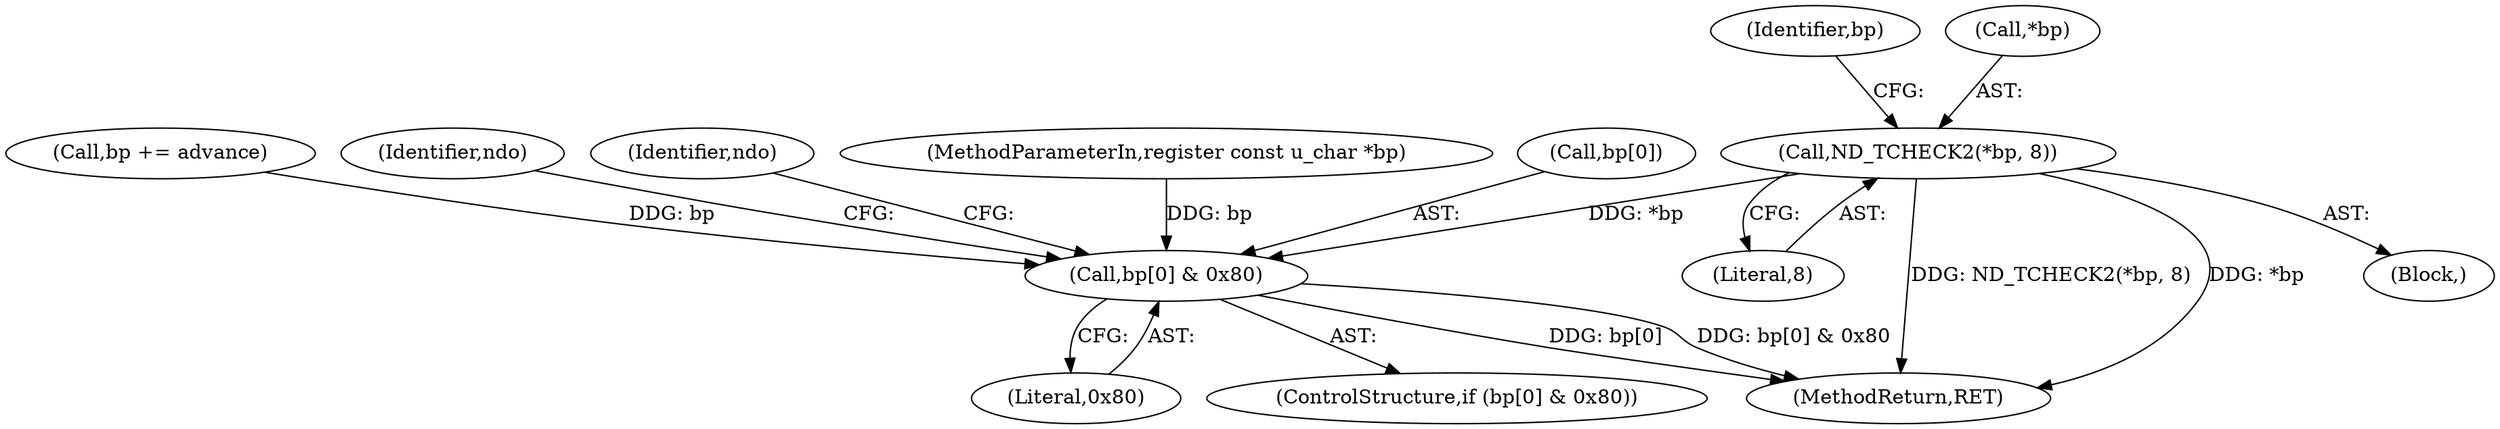 digraph "0_tcpdump_5dc1860d8267b1e0cb78c9ffa2a40bea2fdb3ddc_4@pointer" {
"1001302" [label="(Call,ND_TCHECK2(*bp, 8))"];
"1001307" [label="(Call,bp[0] & 0x80)"];
"1001309" [label="(Identifier,bp)"];
"1001307" [label="(Call,bp[0] & 0x80)"];
"1001311" [label="(Literal,0x80)"];
"1001291" [label="(Call,bp += advance)"];
"1001306" [label="(ControlStructure,if (bp[0] & 0x80))"];
"1001314" [label="(Identifier,ndo)"];
"1001302" [label="(Call,ND_TCHECK2(*bp, 8))"];
"1001305" [label="(Literal,8)"];
"1001575" [label="(MethodReturn,RET)"];
"1001318" [label="(Identifier,ndo)"];
"1000121" [label="(MethodParameterIn,register const u_char *bp)"];
"1001303" [label="(Call,*bp)"];
"1001308" [label="(Call,bp[0])"];
"1000282" [label="(Block,)"];
"1001302" -> "1000282"  [label="AST: "];
"1001302" -> "1001305"  [label="CFG: "];
"1001303" -> "1001302"  [label="AST: "];
"1001305" -> "1001302"  [label="AST: "];
"1001309" -> "1001302"  [label="CFG: "];
"1001302" -> "1001575"  [label="DDG: ND_TCHECK2(*bp, 8)"];
"1001302" -> "1001575"  [label="DDG: *bp"];
"1001302" -> "1001307"  [label="DDG: *bp"];
"1001307" -> "1001306"  [label="AST: "];
"1001307" -> "1001311"  [label="CFG: "];
"1001308" -> "1001307"  [label="AST: "];
"1001311" -> "1001307"  [label="AST: "];
"1001314" -> "1001307"  [label="CFG: "];
"1001318" -> "1001307"  [label="CFG: "];
"1001307" -> "1001575"  [label="DDG: bp[0]"];
"1001307" -> "1001575"  [label="DDG: bp[0] & 0x80"];
"1001291" -> "1001307"  [label="DDG: bp"];
"1000121" -> "1001307"  [label="DDG: bp"];
}
